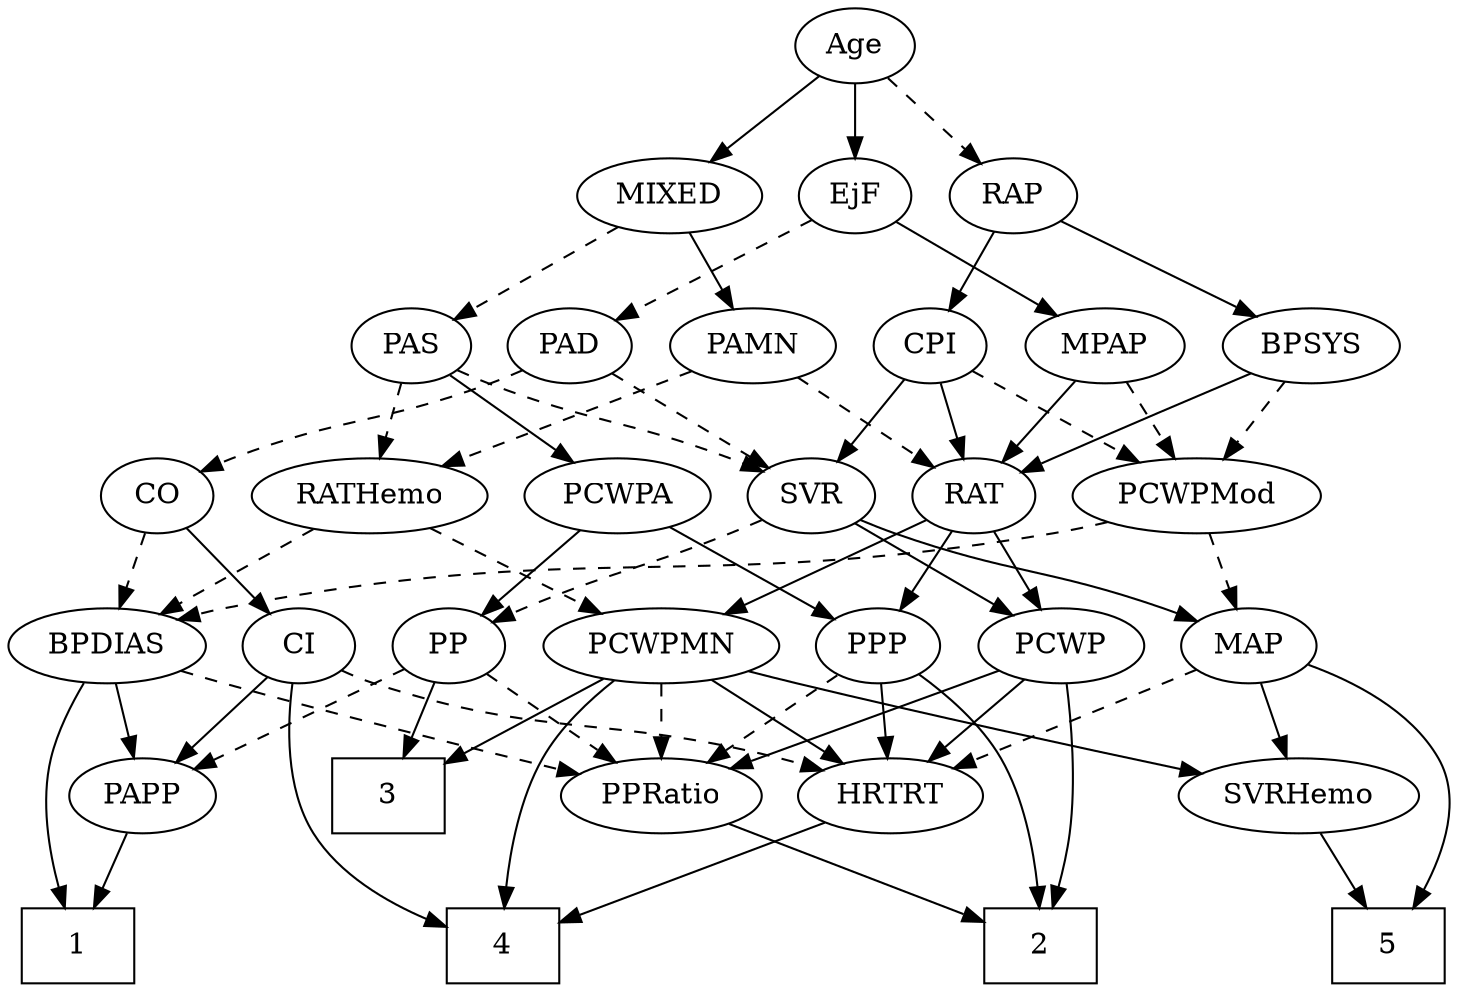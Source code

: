 strict digraph {
	graph [bb="0,0,648.4,468"];
	node [label="\N"];
	1	[height=0.5,
		pos="615,18",
		shape=box,
		width=0.75];
	2	[height=0.5,
		pos="182,18",
		shape=box,
		width=0.75];
	3	[height=0.5,
		pos="470,90",
		shape=box,
		width=0.75];
	4	[height=0.5,
		pos="415,18",
		shape=box,
		width=0.75];
	5	[height=0.5,
		pos="27,18",
		shape=box,
		width=0.75];
	Age	[height=0.5,
		pos="363,450",
		width=0.75];
	EjF	[height=0.5,
		pos="363,378",
		width=0.75];
	Age -> EjF	[pos="e,363,396.1 363,431.7 363,423.98 363,414.71 363,406.11",
		style=solid];
	RAP	[height=0.5,
		pos="290,378",
		width=0.77632];
	Age -> RAP	[pos="e,305,393.38 348.23,434.83 337.91,424.94 323.94,411.55 312.27,400.36",
		style=dashed];
	MIXED	[height=0.5,
		pos="448,378",
		width=1.1193];
	Age -> MIXED	[pos="e,429.6,394.16 379.39,435.5 391.41,425.61 407.97,411.96 421.81,400.56",
		style=solid];
	MPAP	[height=0.5,
		pos="211,306",
		width=0.97491];
	EjF -> MPAP	[pos="e,236.39,318.49 341.7,366.89 336.87,364.61 331.76,362.21 327,360 299.77,347.35 268.83,333.23 245.76,322.74",
		style=solid];
	PAD	[height=0.5,
		pos="365,306",
		width=0.79437];
	EjF -> PAD	[pos="e,364.51,324.1 363.49,359.7 363.71,351.98 363.98,342.71 364.23,334.11",
		style=dashed];
	BPSYS	[height=0.5,
		pos="120,306",
		width=1.0471];
	RAP -> BPSYS	[pos="e,147.62,318.37 267.07,367.56 238.86,355.94 190.59,336.07 157.08,322.27",
		style=solid];
	CPI	[height=0.5,
		pos="291,306",
		width=0.75];
	RAP -> CPI	[pos="e,290.76,324.1 290.25,359.7 290.36,351.98 290.49,342.71 290.61,334.11",
		style=solid];
	PAS	[height=0.5,
		pos="529,306",
		width=0.75];
	MIXED -> PAS	[pos="e,512.99,320.83 465.98,361.46 477.52,351.49 492.65,338.41 505.19,327.58",
		style=dashed];
	PAMN	[height=0.5,
		pos="448,306",
		width=1.011];
	MIXED -> PAMN	[pos="e,448,324.1 448,359.7 448,351.98 448,342.71 448,334.11",
		style=solid];
	RAT	[height=0.5,
		pos="254,234",
		width=0.75827];
	MPAP -> RAT	[pos="e,244.18,250.99 221.19,288.41 226.46,279.83 233,269.19 238.85,259.67",
		style=solid];
	PCWPMod	[height=0.5,
		pos="157,234",
		width=1.4443];
	MPAP -> PCWPMod	[pos="e,169.96,251.8 198.75,289.12 192.1,280.51 183.74,269.67 176.25,259.96",
		style=dashed];
	BPSYS -> RAT	[pos="e,233.1,245.92 144.58,292.16 166.99,280.45 200.16,263.13 224.1,250.62",
		style=solid];
	BPSYS -> PCWPMod	[pos="e,148.04,251.96 128.77,288.41 133.08,280.25 138.38,270.22 143.22,261.07",
		style=dashed];
	CO	[height=0.5,
		pos="505,234",
		width=0.75];
	PAD -> CO	[pos="e,483.74,245.63 386.88,294.06 410.44,282.28 448.1,263.45 474.55,250.23",
		style=dashed];
	SVR	[height=0.5,
		pos="327,234",
		width=0.77632];
	PAD -> SVR	[pos="e,335.77,251.15 356.19,288.76 351.58,280.28 345.84,269.71 340.68,260.2",
		style=dashed];
	BPDIAS	[height=0.5,
		pos="601,162",
		width=1.1735];
	CO -> BPDIAS	[pos="e,580.5,177.94 522.61,220.16 536.53,210.01 556.24,195.64 572.42,183.84",
		style=dashed];
	CI	[height=0.5,
		pos="514,162",
		width=0.75];
	CO -> CI	[pos="e,511.78,180.28 507.18,216.05 508.17,208.35 509.37,199.03 510.48,190.36",
		style=solid];
	RATHemo	[height=0.5,
		pos="599,234",
		width=1.3721];
	PAS -> RATHemo	[pos="e,582.8,251.2 543.5,290.5 552.72,281.28 564.86,269.14 575.44,258.56",
		style=dashed];
	PAS -> SVR	[pos="e,349.23,245.02 507.93,294.35 503.09,292.1 497.92,289.85 493,288 438.49,267.5 421.91,271.43 367,252 364.27,251.03 361.45,249.97 \
358.64,248.87",
		style=dashed];
	PCWPA	[height=0.5,
		pos="418,234",
		width=1.1555];
	PAS -> PCWPA	[pos="e,440.66,249.29 509.92,292.97 493.25,282.46 468.75,267 449.23,254.7",
		style=solid];
	PAMN -> RATHemo	[pos="e,569.63,248.61 473.62,293.13 497.4,282.1 533.14,265.53 560.38,252.9",
		style=dashed];
	PAMN -> RAT	[pos="e,275.12,245.54 420,294.16 414.39,292.06 408.52,289.92 403,288 353.22,270.68 339.05,271.3 290,252 288.17,251.28 286.3,250.51 284.42,\
249.71",
		style=dashed];
	PCWPMN	[height=0.5,
		pos="347,162",
		width=1.3902];
	RATHemo -> PCWPMN	[pos="e,384.74,173.99 561.91,221.98 554.97,219.96 547.77,217.89 541,216 481.2,199.27 465.84,196.6 406,180 402.24,178.96 398.34,177.86 \
394.43,176.76",
		style=dashed];
	RATHemo -> BPDIAS	[pos="e,600.51,180.1 599.49,215.7 599.71,207.98 599.98,198.71 600.23,190.11",
		style=dashed];
	CPI -> RAT	[pos="e,262.54,251.15 282.42,288.76 277.94,280.28 272.35,269.71 267.32,260.2",
		style=solid];
	CPI -> SVR	[pos="e,318.45,251.63 299.35,288.76 303.65,280.4 308.99,270.02 313.83,260.61",
		style=solid];
	CPI -> PCWPMod	[pos="e,184.4,249.32 270.36,294.22 249.92,283.54 218.18,266.96 193.49,254.06",
		style=dashed];
	RAT -> PCWPMN	[pos="e,326.34,178.55 271.49,219.83 284.63,209.94 302.92,196.18 318.21,184.67",
		style=solid];
	PPP	[height=0.5,
		pos="252,162",
		width=0.75];
	RAT -> PPP	[pos="e,252.49,180.1 253.51,215.7 253.29,207.98 253.02,198.71 252.77,190.11",
		style=solid];
	PCWP	[height=0.5,
		pos="172,162",
		width=0.97491];
	RAT -> PCWP	[pos="e,189.3,177.77 237.8,219.17 226.2,209.27 210.37,195.75 197.14,184.46",
		style=solid];
	MAP	[height=0.5,
		pos="88,162",
		width=0.84854];
	SVR -> MAP	[pos="e,111.42,173.8 305.4,222.15 300.42,219.91 295.09,217.71 290,216 220.1,192.47 198.23,202.52 128,180 125.61,179.23 123.17,178.38 120.72,\
177.47",
		style=solid];
	PP	[height=0.5,
		pos="442,162",
		width=0.75];
	SVR -> PP	[pos="e,422.49,174.88 346.77,220.97 365.23,209.73 392.98,192.84 413.77,180.18",
		style=dashed];
	SVR -> PCWP	[pos="e,197.81,174.52 304.71,222.72 299.86,220.5 294.76,218.16 290,216 262.15,203.35 230.52,189.15 207.03,178.64",
		style=solid];
	PCWPMod -> BPDIAS	[pos="e,570.28,174.41 194.52,221.51 202.23,219.44 210.33,217.47 218,216 363.75,187.98 404.99,211.65 550,180 553.43,179.25 556.96,178.35 \
560.47,177.37",
		style=dashed];
	PCWPMod -> MAP	[pos="e,102.97,178.19 141,216.76 131.86,207.5 120.27,195.73 110.25,185.58",
		style=dashed];
	PCWPA -> PP	[pos="e,436.24,179.79 423.81,216.05 426.55,208.06 429.89,198.33 432.95,189.4",
		style=solid];
	PCWPA -> PPP	[pos="e,273.23,173.26 388.12,221.35 361.65,210.9 322.03,194.96 288,180 286.2,179.21 284.35,178.38 282.49,177.54",
		style=solid];
	PCWPMN -> 3	[pos="e,442.84,106.46 372.49,146.5 390.3,136.36 414.35,122.67 434.1,111.43",
		style=solid];
	PCWPMN -> 4	[pos="e,414.02,36.309 365.96,145.18 376.37,135.49 388.62,122.24 396,108 405.97,88.77 410.71,64.613 412.96,46.32",
		style=solid];
	SVRHemo	[height=0.5,
		pos="66,90",
		width=1.3902];
	PCWPMN -> SVRHemo	[pos="e,107.47,100.3 309.62,149.95 302.46,147.91 295.01,145.85 288,144 229.75,128.66 162.41,112.85 117.31,102.54",
		style=solid];
	PPRatio	[height=0.5,
		pos="347,90",
		width=1.1013];
	PCWPMN -> PPRatio	[pos="e,347,108.1 347,143.7 347,135.98 347,126.71 347,118.11",
		style=dashed];
	HRTRT	[height=0.5,
		pos="250,90",
		width=1.1013];
	PCWPMN -> HRTRT	[pos="e,270.14,105.54 325.47,145.46 311.66,135.5 293.57,122.44 278.57,111.61",
		style=solid];
	SVRHemo -> 5	[pos="e,36.625,36.275 56.559,72.055 52.075,64.007 46.614,54.205 41.612,45.226",
		style=solid];
	BPDIAS -> 1	[pos="e,620.59,36.232 611.11,144.5 616.71,134.37 623.11,120.91 626,108 630.61,87.426 627.26,63.714 623.09,45.941",
		style=solid];
	BPDIAS -> PPRatio	[pos="e,381.31,99.221 569.27,150.06 562.91,147.97 556.26,145.86 550,144 495.64,127.86 432.33,111.76 391.06,101.61",
		style=dashed];
	PAPP	[height=0.5,
		pos="585,90",
		width=0.88464];
	BPDIAS -> PAPP	[pos="e,588.95,108.28 597.13,144.05 595.35,136.26 593.19,126.82 591.19,118.08",
		style=solid];
	MAP -> 5	[pos="e,16.504,36.029 62.451,152.01 43.375,143.79 18.67,129.58 7,108 -3.5839,88.426 3.4752,63.528 11.999,45.047",
		style=solid];
	MAP -> SVRHemo	[pos="e,71.429,108.28 82.674,144.05 80.225,136.26 77.258,126.82 74.511,118.08",
		style=solid];
	MAP -> HRTRT	[pos="e,222.19,103.02 111.9,150.67 138.54,139.16 181.95,120.4 212.99,106.99",
		style=dashed];
	PP -> 3	[pos="e,463.02,108.45 448.64,144.41 451.82,136.45 455.71,126.72 459.3,117.76",
		style=solid];
	PP -> PPRatio	[pos="e,366.94,105.7 424.58,148.16 410.84,138.04 391.39,123.71 375.41,111.93",
		style=dashed];
	PP -> PAPP	[pos="e,561.43,102.54 463.1,150.67 486.59,139.17 524.85,120.45 552.24,107.04",
		style=dashed];
	PPP -> 2	[pos="e,182.86,36.015 234.75,147.52 223.44,137.75 209.27,123.56 201,108 190.78,88.754 186.06,64.411 183.87,46.05",
		style=solid];
	PPP -> PPRatio	[pos="e,327.06,105.7 269.42,148.16 283.16,138.04 302.61,123.71 318.59,111.93",
		style=dashed];
	PPP -> HRTRT	[pos="e,250.49,108.1 251.51,143.7 251.29,135.98 251.02,126.71 250.77,118.11",
		style=solid];
	PPRatio -> 2	[pos="e,209.03,30.467 319.01,77.125 291.3,65.37 248.74,47.313 218.41,34.448",
		style=solid];
	PCWP -> 2	[pos="e,176.18,36.44 169.47,143.86 167.23,125.89 164.77,96.848 168,72 169.1,63.506 171.16,54.434 173.37,46.24",
		style=solid];
	PCWP -> PPRatio	[pos="e,318.26,102.5 198.96,150.22 228.37,138.45 275.67,119.53 308.87,106.25",
		style=solid];
	PCWP -> HRTRT	[pos="e,232.84,106.4 188.92,145.81 199.58,136.25 213.52,123.74 225.39,113.08",
		style=solid];
	CI -> 4	[pos="e,442.17,27.149 516.85,143.79 519.08,124.7 519.82,93.729 506,72 493.58,52.469 471.18,39.293 451.72,30.963",
		style=solid];
	CI -> PAPP	[pos="e,569.82,105.97 528.71,146.5 538.48,136.86 551.49,124.04 562.54,113.14",
		style=solid];
	CI -> HRTRT	[pos="e,279.49,102.19 493.41,150.23 488.46,147.93 483.12,145.69 478,144 400.54,118.39 376.65,129.67 298,108 295.07,107.19 292.06,106.29 \
289.04,105.35",
		style=dashed];
	PAPP -> 1	[pos="e,607.52,36.447 592.11,72.411 595.52,64.454 599.69,54.722 603.53,45.756",
		style=solid];
	HRTRT -> 4	[pos="e,387.97,30.467 277.99,77.125 305.7,65.37 348.26,47.313 378.59,34.448",
		style=solid];
}
